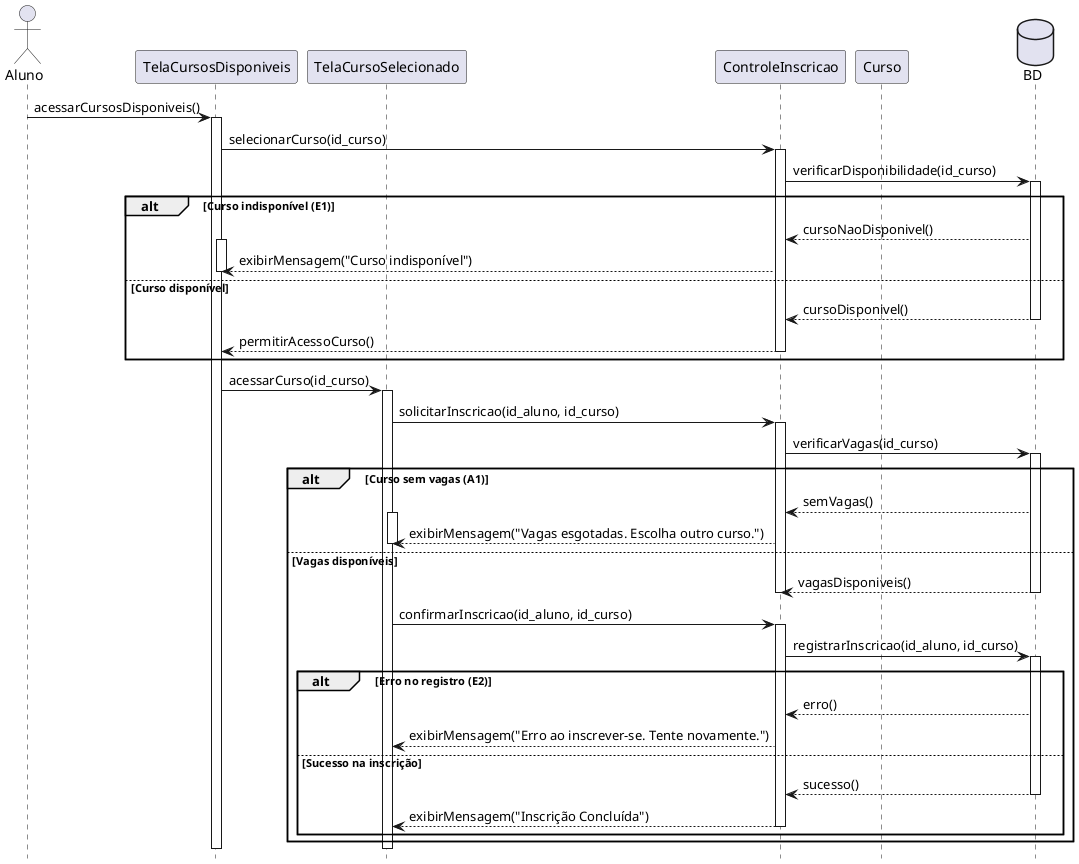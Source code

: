 @startuml "Fazer Inscrição em Curso - Correto"
hide footbox

actor Aluno as aluno_ator
participant TelaCursosDisponiveis as tela_cursos
participant TelaCursoSelecionado as tela_curso_selecionado
participant ControleInscricao as controle_inscricao
participant Curso as curso
database BD as bd

aluno_ator -> tela_cursos: acessarCursosDisponiveis()
activate tela_cursos

tela_cursos -> controle_inscricao: selecionarCurso(id_curso)
activate controle_inscricao

controle_inscricao -> bd: verificarDisponibilidade(id_curso)
activate bd

alt Curso indisponível (E1)
    bd --> controle_inscricao: cursoNaoDisponivel()

    activate tela_cursos
    controle_inscricao --> tela_cursos: exibirMensagem("Curso indisponível")
    deactivate tela_cursos

else Curso disponível
    bd --> controle_inscricao: cursoDisponivel()
    deactivate bd
    controle_inscricao --> tela_cursos: permitirAcessoCurso()
    deactivate controle_inscricao
end
    

tela_cursos -> tela_curso_selecionado: acessarCurso(id_curso)
activate tela_curso_selecionado

tela_curso_selecionado -> controle_inscricao: solicitarInscricao(id_aluno, id_curso)
activate controle_inscricao

controle_inscricao -> bd: verificarVagas(id_curso)
activate bd

alt Curso sem vagas (A1)
    bd --> controle_inscricao: semVagas()

    activate tela_curso_selecionado
    controle_inscricao --> tela_curso_selecionado: exibirMensagem("Vagas esgotadas. Escolha outro curso.")
    deactivate tela_curso_selecionado
    
    
else Vagas disponíveis
    bd --> controle_inscricao: vagasDisponiveis()
    deactivate controle_inscricao
    deactivate bd

    tela_curso_selecionado -> controle_inscricao: confirmarInscricao(id_aluno, id_curso)
    activate controle_inscricao

    controle_inscricao -> bd: registrarInscricao(id_aluno, id_curso)
    activate bd

    alt Erro no registro (E2)
        bd --> controle_inscricao: erro()

        controle_inscricao --> tela_curso_selecionado: exibirMensagem("Erro ao inscrever-se. Tente novamente.")
    else Sucesso na inscrição
        bd --> controle_inscricao: sucesso()
        deactivate bd
        controle_inscricao --> tela_curso_selecionado: exibirMensagem("Inscrição Concluída")
        deactivate controle_inscricao
    end

    
end

deactivate tela_curso_selecionado
deactivate tela_cursos

@enduml